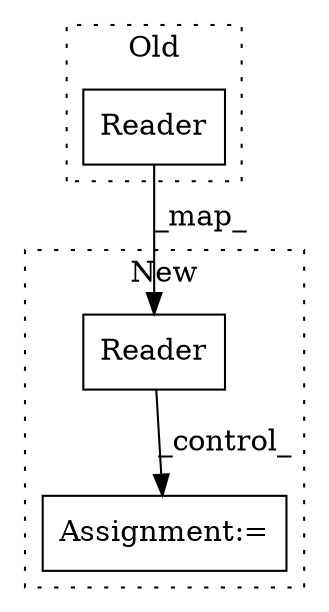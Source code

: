 digraph G {
subgraph cluster0 {
1 [label="Reader" a="32" s="4719,4775" l="7,1" shape="box"];
label = "Old";
style="dotted";
}
subgraph cluster1 {
2 [label="Reader" a="32" s="4705,4777" l="7,1" shape="box"];
3 [label="Assignment:=" a="7" s="4869,4957" l="57,2" shape="box"];
label = "New";
style="dotted";
}
1 -> 2 [label="_map_"];
2 -> 3 [label="_control_"];
}